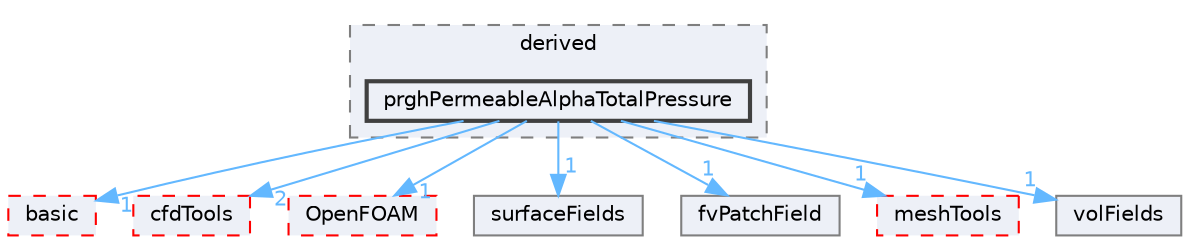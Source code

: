 digraph "src/finiteVolume/fields/fvPatchFields/derived/prghPermeableAlphaTotalPressure"
{
 // LATEX_PDF_SIZE
  bgcolor="transparent";
  edge [fontname=Helvetica,fontsize=10,labelfontname=Helvetica,labelfontsize=10];
  node [fontname=Helvetica,fontsize=10,shape=box,height=0.2,width=0.4];
  compound=true
  subgraph clusterdir_ece9aa6b5af9a7776a75b0c1993b0910 {
    graph [ bgcolor="#edf0f7", pencolor="grey50", label="derived", fontname=Helvetica,fontsize=10 style="filled,dashed", URL="dir_ece9aa6b5af9a7776a75b0c1993b0910.html",tooltip=""]
  dir_c9671004618e0611b0c008e52096b6e4 [label="prghPermeableAlphaTotalPressure", fillcolor="#edf0f7", color="grey25", style="filled,bold", URL="dir_c9671004618e0611b0c008e52096b6e4.html",tooltip=""];
  }
  dir_546b14c9025d30bb5b92fa069dbdd82c [label="basic", fillcolor="#edf0f7", color="red", style="filled,dashed", URL="dir_546b14c9025d30bb5b92fa069dbdd82c.html",tooltip=""];
  dir_cc121c37a2300e902425728df0054672 [label="cfdTools", fillcolor="#edf0f7", color="red", style="filled,dashed", URL="dir_cc121c37a2300e902425728df0054672.html",tooltip=""];
  dir_c5473ff19b20e6ec4dfe5c310b3778a8 [label="OpenFOAM", fillcolor="#edf0f7", color="red", style="filled,dashed", URL="dir_c5473ff19b20e6ec4dfe5c310b3778a8.html",tooltip=""];
  dir_606ba9250f9107f82f779cbd3e87c3a5 [label="surfaceFields", fillcolor="#edf0f7", color="grey50", style="filled", URL="dir_606ba9250f9107f82f779cbd3e87c3a5.html",tooltip=""];
  dir_6b9423849569a7ee618201e7cfce9eaa [label="fvPatchField", fillcolor="#edf0f7", color="grey50", style="filled", URL="dir_6b9423849569a7ee618201e7cfce9eaa.html",tooltip=""];
  dir_ae30ad0bef50cf391b24c614251bb9fd [label="meshTools", fillcolor="#edf0f7", color="red", style="filled,dashed", URL="dir_ae30ad0bef50cf391b24c614251bb9fd.html",tooltip=""];
  dir_bd8bf7fa65467c460a50eacc456ce356 [label="volFields", fillcolor="#edf0f7", color="grey50", style="filled", URL="dir_bd8bf7fa65467c460a50eacc456ce356.html",tooltip=""];
  dir_c9671004618e0611b0c008e52096b6e4->dir_546b14c9025d30bb5b92fa069dbdd82c [headlabel="1", labeldistance=1.5 headhref="dir_003055_000207.html" href="dir_003055_000207.html" color="steelblue1" fontcolor="steelblue1"];
  dir_c9671004618e0611b0c008e52096b6e4->dir_606ba9250f9107f82f779cbd3e87c3a5 [headlabel="1", labeldistance=1.5 headhref="dir_003055_003832.html" href="dir_003055_003832.html" color="steelblue1" fontcolor="steelblue1"];
  dir_c9671004618e0611b0c008e52096b6e4->dir_6b9423849569a7ee618201e7cfce9eaa [headlabel="1", labeldistance=1.5 headhref="dir_003055_001564.html" href="dir_003055_001564.html" color="steelblue1" fontcolor="steelblue1"];
  dir_c9671004618e0611b0c008e52096b6e4->dir_ae30ad0bef50cf391b24c614251bb9fd [headlabel="1", labeldistance=1.5 headhref="dir_003055_002382.html" href="dir_003055_002382.html" color="steelblue1" fontcolor="steelblue1"];
  dir_c9671004618e0611b0c008e52096b6e4->dir_bd8bf7fa65467c460a50eacc456ce356 [headlabel="1", labeldistance=1.5 headhref="dir_003055_004295.html" href="dir_003055_004295.html" color="steelblue1" fontcolor="steelblue1"];
  dir_c9671004618e0611b0c008e52096b6e4->dir_c5473ff19b20e6ec4dfe5c310b3778a8 [headlabel="1", labeldistance=1.5 headhref="dir_003055_002695.html" href="dir_003055_002695.html" color="steelblue1" fontcolor="steelblue1"];
  dir_c9671004618e0611b0c008e52096b6e4->dir_cc121c37a2300e902425728df0054672 [headlabel="2", labeldistance=1.5 headhref="dir_003055_000457.html" href="dir_003055_000457.html" color="steelblue1" fontcolor="steelblue1"];
}
